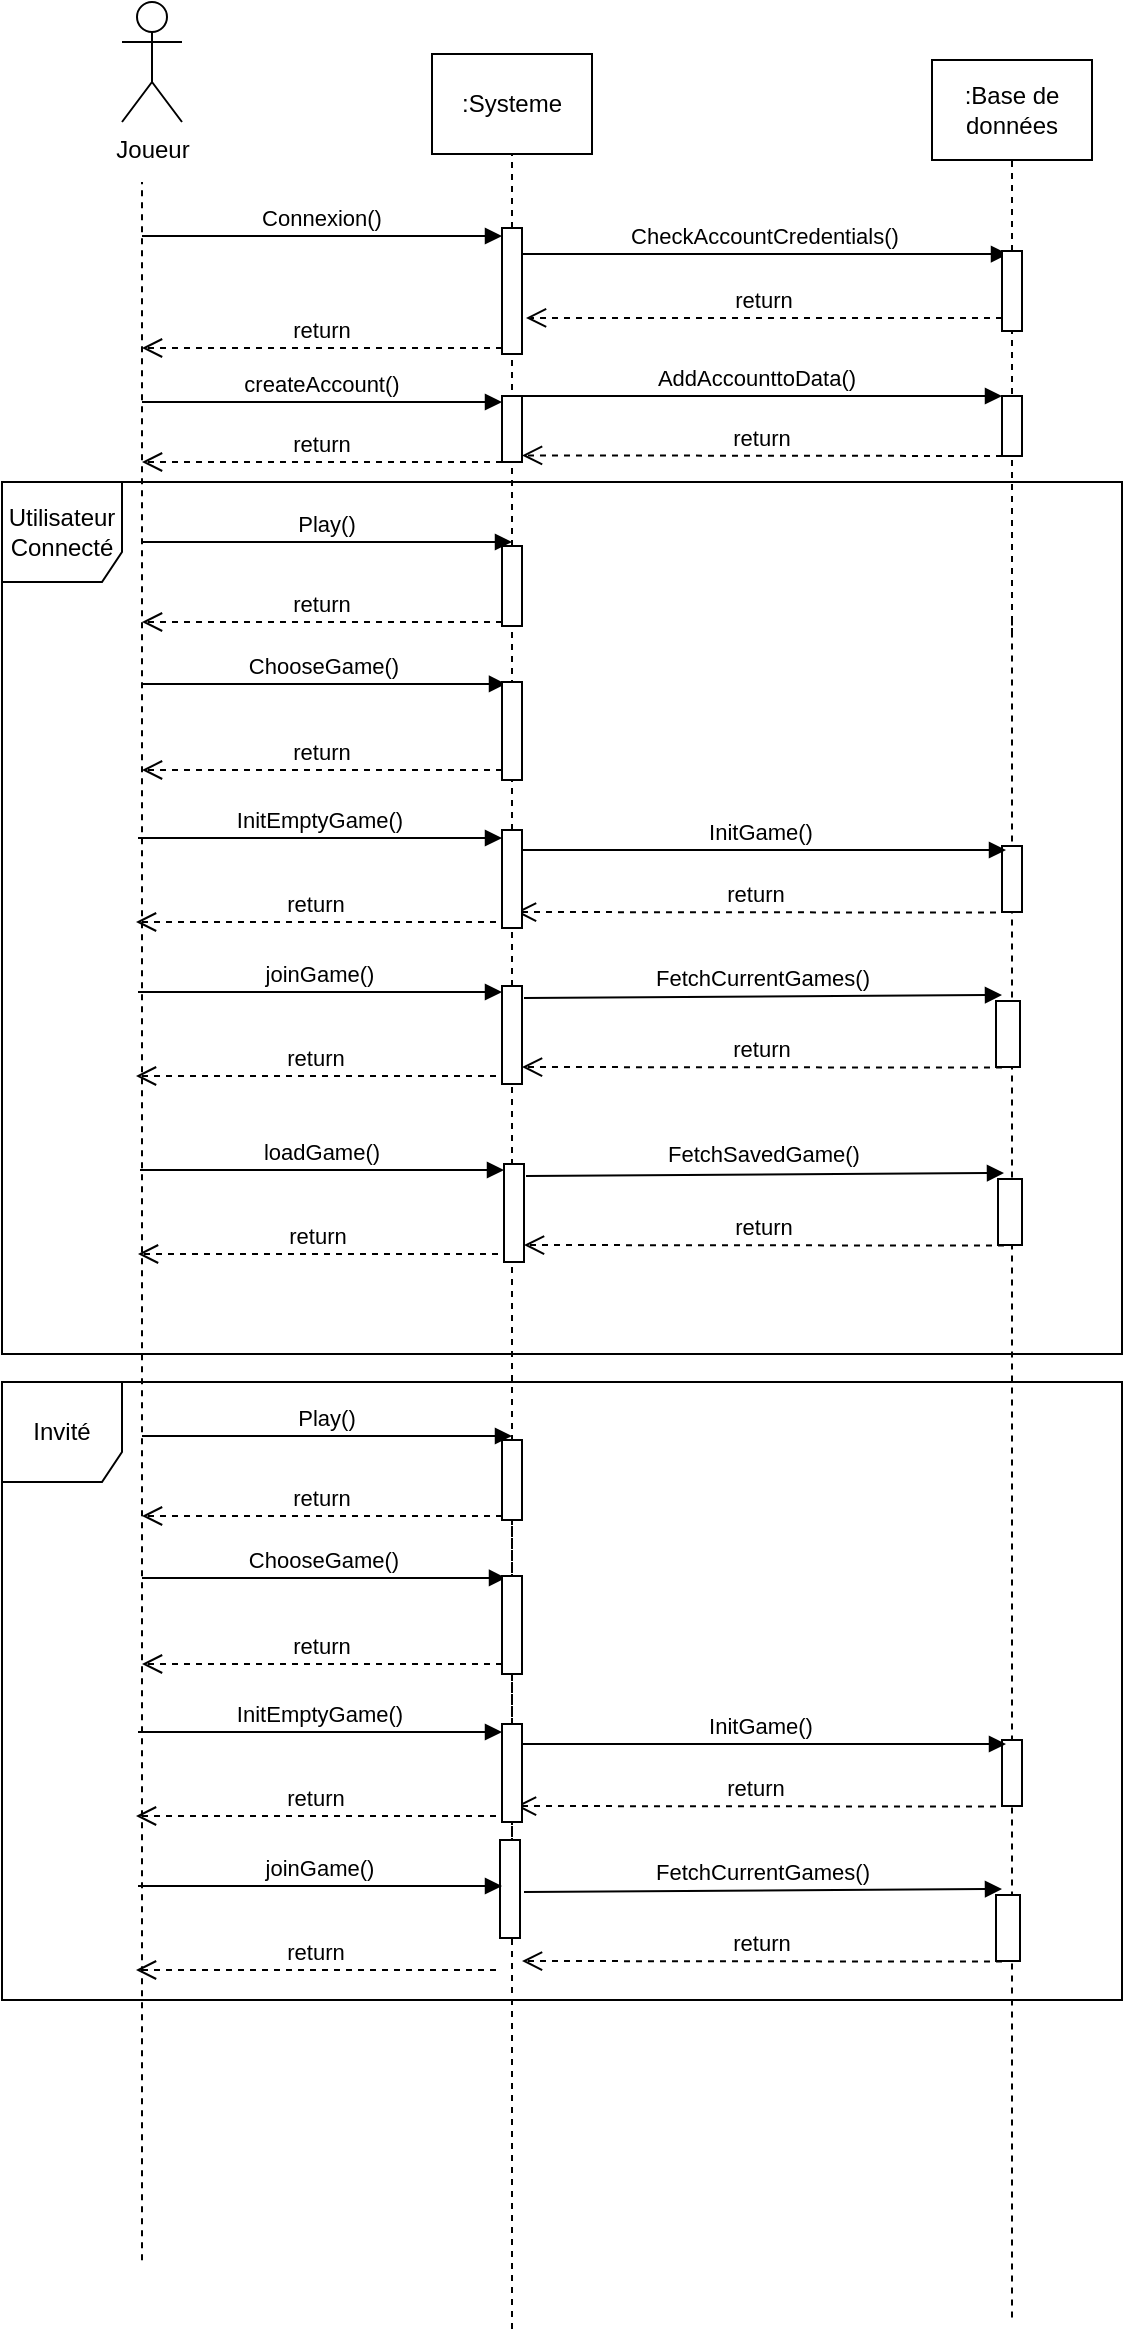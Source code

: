 <mxfile version="13.7.7" type="gitlab">
  <diagram id="kgpKYQtTHZ0yAKxKKP6v" name="Page-1">
    <mxGraphModel dx="981" dy="574" grid="0" gridSize="10" guides="1" tooltips="1" connect="1" arrows="1" fold="1" page="1" pageScale="1" pageWidth="1100" pageHeight="850" background="#ffffff" math="0" shadow="0">
      <root>
        <mxCell id="0" />
        <mxCell id="1" parent="0" />
        <mxCell id="LkClCWV3-tZvklI0jkfO-59" value="Invité" style="shape=umlFrame;whiteSpace=wrap;html=1;fillColor=none;width=60;height=50;" parent="1" vertex="1">
          <mxGeometry x="10" y="700" width="560" height="309" as="geometry" />
        </mxCell>
        <mxCell id="LkClCWV3-tZvklI0jkfO-49" value="Utilisateur Connecté" style="shape=umlFrame;whiteSpace=wrap;html=1;fillColor=none;width=60;height=50;" parent="1" vertex="1">
          <mxGeometry x="10" y="250" width="560" height="436" as="geometry" />
        </mxCell>
        <mxCell id="LkClCWV3-tZvklI0jkfO-1" value="Joueur" style="shape=umlActor;verticalLabelPosition=bottom;verticalAlign=top;html=1;outlineConnect=0;" parent="1" vertex="1">
          <mxGeometry x="70" y="10" width="30" height="60" as="geometry" />
        </mxCell>
        <mxCell id="LkClCWV3-tZvklI0jkfO-3" value="Connexion()" style="verticalAlign=bottom;endArrow=block;entryX=0;entryY=0;shadow=0;strokeWidth=1;" parent="1" edge="1">
          <mxGeometry relative="1" as="geometry">
            <mxPoint x="80" y="127" as="sourcePoint" />
            <mxPoint x="260" y="127.0" as="targetPoint" />
          </mxGeometry>
        </mxCell>
        <mxCell id="LkClCWV3-tZvklI0jkfO-4" value="return" style="verticalAlign=bottom;endArrow=open;dashed=1;endSize=8;shadow=0;strokeWidth=1;entryX=1.2;entryY=0.714;entryDx=0;entryDy=0;entryPerimeter=0;" parent="1" source="NwIOa7d9pvwit4-bKOf0-4" target="LkClCWV3-tZvklI0jkfO-11" edge="1">
          <mxGeometry relative="1" as="geometry">
            <mxPoint x="270" y="179" as="targetPoint" />
            <mxPoint x="450" y="179.0" as="sourcePoint" />
          </mxGeometry>
        </mxCell>
        <mxCell id="LkClCWV3-tZvklI0jkfO-6" value="" style="endArrow=none;dashed=1;html=1;" parent="1" edge="1">
          <mxGeometry width="50" height="50" relative="1" as="geometry">
            <mxPoint x="80" y="1139.138" as="sourcePoint" />
            <mxPoint x="80" y="100" as="targetPoint" />
          </mxGeometry>
        </mxCell>
        <mxCell id="LkClCWV3-tZvklI0jkfO-10" value="" style="endArrow=none;dashed=1;html=1;" parent="1" source="LkClCWV3-tZvklI0jkfO-11" edge="1">
          <mxGeometry width="50" height="50" relative="1" as="geometry">
            <mxPoint x="265" y="350" as="sourcePoint" />
            <mxPoint x="265" y="80" as="targetPoint" />
          </mxGeometry>
        </mxCell>
        <mxCell id="LkClCWV3-tZvklI0jkfO-11" value="" style="points=[];perimeter=orthogonalPerimeter;rounded=0;shadow=0;strokeWidth=1;" parent="1" vertex="1">
          <mxGeometry x="260" y="123" width="10" height="63" as="geometry" />
        </mxCell>
        <mxCell id="LkClCWV3-tZvklI0jkfO-12" value="" style="endArrow=none;dashed=1;html=1;" parent="1" source="NwIOa7d9pvwit4-bKOf0-10" target="LkClCWV3-tZvklI0jkfO-11" edge="1">
          <mxGeometry width="50" height="50" relative="1" as="geometry">
            <mxPoint x="265" y="660" as="sourcePoint" />
            <mxPoint x="265" y="80" as="targetPoint" />
          </mxGeometry>
        </mxCell>
        <mxCell id="LkClCWV3-tZvklI0jkfO-13" value=":Base de données" style="rounded=0;whiteSpace=wrap;html=1;" parent="1" vertex="1">
          <mxGeometry x="475" y="39" width="80" height="50" as="geometry" />
        </mxCell>
        <mxCell id="LkClCWV3-tZvklI0jkfO-15" value="" style="endArrow=none;dashed=1;html=1;" parent="1" source="NwIOa7d9pvwit4-bKOf0-4" edge="1">
          <mxGeometry width="50" height="50" relative="1" as="geometry">
            <mxPoint x="515" y="350" as="sourcePoint" />
            <mxPoint x="515" y="88" as="targetPoint" />
          </mxGeometry>
        </mxCell>
        <mxCell id="LkClCWV3-tZvklI0jkfO-17" value="" style="endArrow=none;dashed=1;html=1;" parent="1" edge="1">
          <mxGeometry width="50" height="50" relative="1" as="geometry">
            <mxPoint x="515" y="1167.69" as="sourcePoint" />
            <mxPoint x="515" y="320" as="targetPoint" />
          </mxGeometry>
        </mxCell>
        <mxCell id="LkClCWV3-tZvklI0jkfO-18" value=":Systeme" style="rounded=0;whiteSpace=wrap;html=1;" parent="1" vertex="1">
          <mxGeometry x="225" y="36" width="80" height="50" as="geometry" />
        </mxCell>
        <mxCell id="LkClCWV3-tZvklI0jkfO-26" value="createAccount()" style="verticalAlign=bottom;endArrow=block;entryX=0;entryY=0;shadow=0;strokeWidth=1;" parent="1" edge="1">
          <mxGeometry relative="1" as="geometry">
            <mxPoint x="80" y="210" as="sourcePoint" />
            <mxPoint x="260" y="210.0" as="targetPoint" />
          </mxGeometry>
        </mxCell>
        <mxCell id="LkClCWV3-tZvklI0jkfO-27" value="return" style="verticalAlign=bottom;endArrow=open;dashed=1;endSize=8;exitX=0;exitY=0.95;shadow=0;strokeWidth=1;" parent="1" edge="1">
          <mxGeometry relative="1" as="geometry">
            <mxPoint x="80" y="240" as="targetPoint" />
            <mxPoint x="260" y="240.0" as="sourcePoint" />
          </mxGeometry>
        </mxCell>
        <mxCell id="LkClCWV3-tZvklI0jkfO-28" value="" style="points=[];perimeter=orthogonalPerimeter;rounded=0;shadow=0;strokeWidth=1;" parent="1" vertex="1">
          <mxGeometry x="260" y="207" width="10" height="33" as="geometry" />
        </mxCell>
        <mxCell id="LkClCWV3-tZvklI0jkfO-30" value="Play()" style="verticalAlign=bottom;endArrow=block;shadow=0;strokeWidth=1;" parent="1" edge="1">
          <mxGeometry relative="1" as="geometry">
            <mxPoint x="80" y="280" as="sourcePoint" />
            <mxPoint x="265" y="280" as="targetPoint" />
            <Array as="points" />
            <mxPoint as="offset" />
          </mxGeometry>
        </mxCell>
        <mxCell id="LkClCWV3-tZvklI0jkfO-31" value="return" style="verticalAlign=bottom;endArrow=open;dashed=1;endSize=8;shadow=0;strokeWidth=1;" parent="1" source="NwIOa7d9pvwit4-bKOf0-10" edge="1">
          <mxGeometry relative="1" as="geometry">
            <mxPoint x="80" y="320" as="targetPoint" />
            <mxPoint x="510" y="320" as="sourcePoint" />
          </mxGeometry>
        </mxCell>
        <mxCell id="LkClCWV3-tZvklI0jkfO-35" value="" style="points=[];perimeter=orthogonalPerimeter;rounded=0;shadow=0;strokeWidth=1;" parent="1" vertex="1">
          <mxGeometry x="510" y="432" width="10" height="33" as="geometry" />
        </mxCell>
        <mxCell id="LkClCWV3-tZvklI0jkfO-43" value="" style="endArrow=none;dashed=1;html=1;" parent="1" edge="1">
          <mxGeometry width="50" height="50" relative="1" as="geometry">
            <mxPoint x="265" y="1173.552" as="sourcePoint" />
            <mxPoint x="265" y="550" as="targetPoint" />
          </mxGeometry>
        </mxCell>
        <mxCell id="NwIOa7d9pvwit4-bKOf0-3" value="CheckAccountCredentials()" style="verticalAlign=bottom;endArrow=block;entryX=0.3;entryY=0.038;shadow=0;strokeWidth=1;entryDx=0;entryDy=0;entryPerimeter=0;" parent="1" target="NwIOa7d9pvwit4-bKOf0-4" edge="1">
          <mxGeometry relative="1" as="geometry">
            <mxPoint x="270" y="136" as="sourcePoint" />
            <mxPoint x="450" y="137.0" as="targetPoint" />
          </mxGeometry>
        </mxCell>
        <mxCell id="NwIOa7d9pvwit4-bKOf0-4" value="" style="points=[];perimeter=orthogonalPerimeter;rounded=0;shadow=0;strokeWidth=1;" parent="1" vertex="1">
          <mxGeometry x="510" y="134.5" width="10" height="40" as="geometry" />
        </mxCell>
        <mxCell id="NwIOa7d9pvwit4-bKOf0-5" value="" style="endArrow=none;dashed=1;html=1;" parent="1" target="NwIOa7d9pvwit4-bKOf0-4" edge="1">
          <mxGeometry width="50" height="50" relative="1" as="geometry">
            <mxPoint x="515" y="326" as="sourcePoint" />
            <mxPoint x="515" y="88" as="targetPoint" />
          </mxGeometry>
        </mxCell>
        <mxCell id="NwIOa7d9pvwit4-bKOf0-6" value="return" style="verticalAlign=bottom;endArrow=open;dashed=1;endSize=8;exitX=0;exitY=0.95;shadow=0;strokeWidth=1;" parent="1" edge="1">
          <mxGeometry relative="1" as="geometry">
            <mxPoint x="80" y="183" as="targetPoint" />
            <mxPoint x="260" y="183.0" as="sourcePoint" />
          </mxGeometry>
        </mxCell>
        <mxCell id="NwIOa7d9pvwit4-bKOf0-7" value="AddAccounttoData()" style="verticalAlign=bottom;endArrow=block;entryX=0;entryY=0;shadow=0;strokeWidth=1;" parent="1" edge="1">
          <mxGeometry relative="1" as="geometry">
            <mxPoint x="265" y="207" as="sourcePoint" />
            <mxPoint x="510" y="207.0" as="targetPoint" />
          </mxGeometry>
        </mxCell>
        <mxCell id="NwIOa7d9pvwit4-bKOf0-8" value="return" style="verticalAlign=bottom;endArrow=open;dashed=1;endSize=8;exitX=0;exitY=0.95;shadow=0;strokeWidth=1;entryX=1;entryY=0.9;entryDx=0;entryDy=0;entryPerimeter=0;" parent="1" target="LkClCWV3-tZvklI0jkfO-28" edge="1">
          <mxGeometry relative="1" as="geometry">
            <mxPoint x="330" y="237" as="targetPoint" />
            <mxPoint x="510" y="237.0" as="sourcePoint" />
          </mxGeometry>
        </mxCell>
        <mxCell id="NwIOa7d9pvwit4-bKOf0-9" value="" style="points=[];perimeter=orthogonalPerimeter;rounded=0;shadow=0;strokeWidth=1;" parent="1" vertex="1">
          <mxGeometry x="510" y="207" width="10" height="30" as="geometry" />
        </mxCell>
        <mxCell id="NwIOa7d9pvwit4-bKOf0-10" value="" style="points=[];perimeter=orthogonalPerimeter;rounded=0;shadow=0;strokeWidth=1;" parent="1" vertex="1">
          <mxGeometry x="260" y="282" width="10" height="40" as="geometry" />
        </mxCell>
        <mxCell id="NwIOa7d9pvwit4-bKOf0-11" value="" style="endArrow=none;dashed=1;html=1;" parent="1" source="NwIOa7d9pvwit4-bKOf0-17" target="NwIOa7d9pvwit4-bKOf0-10" edge="1">
          <mxGeometry width="50" height="50" relative="1" as="geometry">
            <mxPoint x="265" y="520" as="sourcePoint" />
            <mxPoint x="265" y="186" as="targetPoint" />
          </mxGeometry>
        </mxCell>
        <mxCell id="NwIOa7d9pvwit4-bKOf0-12" value="ChooseGame()" style="verticalAlign=bottom;endArrow=block;shadow=0;strokeWidth=1;entryX=0.2;entryY=0.02;entryDx=0;entryDy=0;entryPerimeter=0;" parent="1" target="NwIOa7d9pvwit4-bKOf0-14" edge="1">
          <mxGeometry relative="1" as="geometry">
            <mxPoint x="80" y="351" as="sourcePoint" />
            <mxPoint x="265" y="354" as="targetPoint" />
            <Array as="points" />
            <mxPoint as="offset" />
          </mxGeometry>
        </mxCell>
        <mxCell id="NwIOa7d9pvwit4-bKOf0-13" value="return" style="verticalAlign=bottom;endArrow=open;dashed=1;endSize=8;shadow=0;strokeWidth=1;" parent="1" source="NwIOa7d9pvwit4-bKOf0-14" edge="1">
          <mxGeometry relative="1" as="geometry">
            <mxPoint x="80" y="394" as="targetPoint" />
            <mxPoint x="510" y="394" as="sourcePoint" />
          </mxGeometry>
        </mxCell>
        <mxCell id="NwIOa7d9pvwit4-bKOf0-14" value="" style="points=[];perimeter=orthogonalPerimeter;rounded=0;shadow=0;strokeWidth=1;" parent="1" vertex="1">
          <mxGeometry x="260" y="350" width="10" height="49" as="geometry" />
        </mxCell>
        <mxCell id="NwIOa7d9pvwit4-bKOf0-15" value="InitGame()" style="verticalAlign=bottom;endArrow=block;entryX=0;entryY=0;shadow=0;strokeWidth=1;" parent="1" edge="1">
          <mxGeometry relative="1" as="geometry">
            <mxPoint x="267" y="434" as="sourcePoint" />
            <mxPoint x="512" y="434.0" as="targetPoint" />
          </mxGeometry>
        </mxCell>
        <mxCell id="NwIOa7d9pvwit4-bKOf0-16" value="return" style="verticalAlign=bottom;endArrow=open;dashed=1;endSize=8;exitX=0;exitY=0.95;shadow=0;strokeWidth=1;entryX=1;entryY=0.9;entryDx=0;entryDy=0;entryPerimeter=0;" parent="1" edge="1">
          <mxGeometry relative="1" as="geometry">
            <mxPoint x="267" y="465.0" as="targetPoint" />
            <mxPoint x="507" y="465.3" as="sourcePoint" />
          </mxGeometry>
        </mxCell>
        <mxCell id="NwIOa7d9pvwit4-bKOf0-17" value="" style="points=[];perimeter=orthogonalPerimeter;rounded=0;shadow=0;strokeWidth=1;" parent="1" vertex="1">
          <mxGeometry x="260" y="424" width="10" height="49" as="geometry" />
        </mxCell>
        <mxCell id="NwIOa7d9pvwit4-bKOf0-18" value="" style="endArrow=none;dashed=1;html=1;" parent="1" target="NwIOa7d9pvwit4-bKOf0-17" edge="1">
          <mxGeometry width="50" height="50" relative="1" as="geometry">
            <mxPoint x="265" y="520" as="sourcePoint" />
            <mxPoint x="265" y="322" as="targetPoint" />
          </mxGeometry>
        </mxCell>
        <mxCell id="NwIOa7d9pvwit4-bKOf0-19" value="InitEmptyGame()" style="verticalAlign=bottom;endArrow=block;shadow=0;strokeWidth=1;entryX=0.2;entryY=0.02;entryDx=0;entryDy=0;entryPerimeter=0;" parent="1" edge="1">
          <mxGeometry relative="1" as="geometry">
            <mxPoint x="78" y="428.02" as="sourcePoint" />
            <mxPoint x="260" y="428" as="targetPoint" />
            <Array as="points" />
            <mxPoint as="offset" />
          </mxGeometry>
        </mxCell>
        <mxCell id="NwIOa7d9pvwit4-bKOf0-20" value="return" style="verticalAlign=bottom;endArrow=open;dashed=1;endSize=8;shadow=0;strokeWidth=1;" parent="1" edge="1">
          <mxGeometry relative="1" as="geometry">
            <mxPoint x="77" y="470" as="targetPoint" />
            <mxPoint x="257" y="470" as="sourcePoint" />
          </mxGeometry>
        </mxCell>
        <mxCell id="TH6nzmVZ2wGRoc9XE--y-1" value="" style="points=[];perimeter=orthogonalPerimeter;rounded=0;shadow=0;strokeWidth=1;" vertex="1" parent="1">
          <mxGeometry x="260" y="502" width="10" height="49" as="geometry" />
        </mxCell>
        <mxCell id="TH6nzmVZ2wGRoc9XE--y-2" value="joinGame()" style="verticalAlign=bottom;endArrow=block;shadow=0;strokeWidth=1;entryX=0.2;entryY=0.02;entryDx=0;entryDy=0;entryPerimeter=0;" edge="1" parent="1">
          <mxGeometry relative="1" as="geometry">
            <mxPoint x="78" y="505.02" as="sourcePoint" />
            <mxPoint x="260" y="505" as="targetPoint" />
            <Array as="points" />
            <mxPoint as="offset" />
          </mxGeometry>
        </mxCell>
        <mxCell id="TH6nzmVZ2wGRoc9XE--y-3" value="return" style="verticalAlign=bottom;endArrow=open;dashed=1;endSize=8;shadow=0;strokeWidth=1;" edge="1" parent="1">
          <mxGeometry relative="1" as="geometry">
            <mxPoint x="77" y="547" as="targetPoint" />
            <mxPoint x="257" y="547" as="sourcePoint" />
          </mxGeometry>
        </mxCell>
        <mxCell id="TH6nzmVZ2wGRoc9XE--y-4" value="" style="points=[];perimeter=orthogonalPerimeter;rounded=0;shadow=0;strokeWidth=1;" vertex="1" parent="1">
          <mxGeometry x="507" y="509.5" width="12" height="33" as="geometry" />
        </mxCell>
        <mxCell id="TH6nzmVZ2wGRoc9XE--y-5" value="FetchCurrentGames()" style="verticalAlign=bottom;endArrow=block;shadow=0;strokeWidth=1;exitX=1.1;exitY=0.122;exitDx=0;exitDy=0;exitPerimeter=0;" edge="1" parent="1" source="TH6nzmVZ2wGRoc9XE--y-1">
          <mxGeometry relative="1" as="geometry">
            <mxPoint x="270" y="506" as="sourcePoint" />
            <mxPoint x="510" y="506.5" as="targetPoint" />
          </mxGeometry>
        </mxCell>
        <mxCell id="TH6nzmVZ2wGRoc9XE--y-6" value="return" style="verticalAlign=bottom;endArrow=open;dashed=1;endSize=8;exitX=0;exitY=0.95;shadow=0;strokeWidth=1;entryX=1;entryY=0.9;entryDx=0;entryDy=0;entryPerimeter=0;" edge="1" parent="1">
          <mxGeometry relative="1" as="geometry">
            <mxPoint x="270" y="542.5" as="targetPoint" />
            <mxPoint x="510" y="542.8" as="sourcePoint" />
          </mxGeometry>
        </mxCell>
        <mxCell id="TH6nzmVZ2wGRoc9XE--y-8" value="" style="points=[];perimeter=orthogonalPerimeter;rounded=0;shadow=0;strokeWidth=1;" vertex="1" parent="1">
          <mxGeometry x="261" y="591" width="10" height="49" as="geometry" />
        </mxCell>
        <mxCell id="TH6nzmVZ2wGRoc9XE--y-9" value="loadGame()" style="verticalAlign=bottom;endArrow=block;shadow=0;strokeWidth=1;entryX=0.2;entryY=0.02;entryDx=0;entryDy=0;entryPerimeter=0;" edge="1" parent="1">
          <mxGeometry relative="1" as="geometry">
            <mxPoint x="79" y="594.02" as="sourcePoint" />
            <mxPoint x="261" y="594" as="targetPoint" />
            <Array as="points" />
            <mxPoint as="offset" />
          </mxGeometry>
        </mxCell>
        <mxCell id="TH6nzmVZ2wGRoc9XE--y-10" value="return" style="verticalAlign=bottom;endArrow=open;dashed=1;endSize=8;shadow=0;strokeWidth=1;" edge="1" parent="1">
          <mxGeometry relative="1" as="geometry">
            <mxPoint x="78" y="636" as="targetPoint" />
            <mxPoint x="258" y="636" as="sourcePoint" />
          </mxGeometry>
        </mxCell>
        <mxCell id="TH6nzmVZ2wGRoc9XE--y-11" value="" style="points=[];perimeter=orthogonalPerimeter;rounded=0;shadow=0;strokeWidth=1;" vertex="1" parent="1">
          <mxGeometry x="508" y="598.5" width="12" height="33" as="geometry" />
        </mxCell>
        <mxCell id="TH6nzmVZ2wGRoc9XE--y-12" value="FetchSavedGame()" style="verticalAlign=bottom;endArrow=block;shadow=0;strokeWidth=1;exitX=1.1;exitY=0.122;exitDx=0;exitDy=0;exitPerimeter=0;" edge="1" parent="1" source="TH6nzmVZ2wGRoc9XE--y-8">
          <mxGeometry x="-0.004" y="1" relative="1" as="geometry">
            <mxPoint x="271" y="595" as="sourcePoint" />
            <mxPoint x="511" y="595.5" as="targetPoint" />
            <mxPoint as="offset" />
          </mxGeometry>
        </mxCell>
        <mxCell id="TH6nzmVZ2wGRoc9XE--y-13" value="return" style="verticalAlign=bottom;endArrow=open;dashed=1;endSize=8;exitX=0;exitY=0.95;shadow=0;strokeWidth=1;entryX=1;entryY=0.9;entryDx=0;entryDy=0;entryPerimeter=0;" edge="1" parent="1">
          <mxGeometry relative="1" as="geometry">
            <mxPoint x="271" y="631.5" as="targetPoint" />
            <mxPoint x="511" y="631.8" as="sourcePoint" />
          </mxGeometry>
        </mxCell>
        <mxCell id="TH6nzmVZ2wGRoc9XE--y-14" value="Play()" style="verticalAlign=bottom;endArrow=block;shadow=0;strokeWidth=1;" edge="1" parent="1">
          <mxGeometry relative="1" as="geometry">
            <mxPoint x="80" y="727" as="sourcePoint" />
            <mxPoint x="265" y="727" as="targetPoint" />
            <Array as="points" />
            <mxPoint as="offset" />
          </mxGeometry>
        </mxCell>
        <mxCell id="TH6nzmVZ2wGRoc9XE--y-15" value="return" style="verticalAlign=bottom;endArrow=open;dashed=1;endSize=8;shadow=0;strokeWidth=1;" edge="1" parent="1" source="TH6nzmVZ2wGRoc9XE--y-17">
          <mxGeometry relative="1" as="geometry">
            <mxPoint x="80" y="767" as="targetPoint" />
            <mxPoint x="510" y="767" as="sourcePoint" />
          </mxGeometry>
        </mxCell>
        <mxCell id="TH6nzmVZ2wGRoc9XE--y-16" value="" style="points=[];perimeter=orthogonalPerimeter;rounded=0;shadow=0;strokeWidth=1;" vertex="1" parent="1">
          <mxGeometry x="510" y="879" width="10" height="33" as="geometry" />
        </mxCell>
        <mxCell id="TH6nzmVZ2wGRoc9XE--y-17" value="" style="points=[];perimeter=orthogonalPerimeter;rounded=0;shadow=0;strokeWidth=1;" vertex="1" parent="1">
          <mxGeometry x="260" y="729" width="10" height="40" as="geometry" />
        </mxCell>
        <mxCell id="TH6nzmVZ2wGRoc9XE--y-18" value="" style="endArrow=none;dashed=1;html=1;" edge="1" parent="1" source="TH6nzmVZ2wGRoc9XE--y-24" target="TH6nzmVZ2wGRoc9XE--y-17">
          <mxGeometry width="50" height="50" relative="1" as="geometry">
            <mxPoint x="265" y="967" as="sourcePoint" />
            <mxPoint x="265" y="633" as="targetPoint" />
          </mxGeometry>
        </mxCell>
        <mxCell id="TH6nzmVZ2wGRoc9XE--y-19" value="ChooseGame()" style="verticalAlign=bottom;endArrow=block;shadow=0;strokeWidth=1;entryX=0.2;entryY=0.02;entryDx=0;entryDy=0;entryPerimeter=0;" edge="1" parent="1" target="TH6nzmVZ2wGRoc9XE--y-21">
          <mxGeometry relative="1" as="geometry">
            <mxPoint x="80" y="798" as="sourcePoint" />
            <mxPoint x="265" y="801" as="targetPoint" />
            <Array as="points" />
            <mxPoint as="offset" />
          </mxGeometry>
        </mxCell>
        <mxCell id="TH6nzmVZ2wGRoc9XE--y-20" value="return" style="verticalAlign=bottom;endArrow=open;dashed=1;endSize=8;shadow=0;strokeWidth=1;" edge="1" parent="1" source="TH6nzmVZ2wGRoc9XE--y-21">
          <mxGeometry relative="1" as="geometry">
            <mxPoint x="80" y="841" as="targetPoint" />
            <mxPoint x="510" y="841" as="sourcePoint" />
          </mxGeometry>
        </mxCell>
        <mxCell id="TH6nzmVZ2wGRoc9XE--y-21" value="" style="points=[];perimeter=orthogonalPerimeter;rounded=0;shadow=0;strokeWidth=1;" vertex="1" parent="1">
          <mxGeometry x="260" y="797" width="10" height="49" as="geometry" />
        </mxCell>
        <mxCell id="TH6nzmVZ2wGRoc9XE--y-22" value="InitGame()" style="verticalAlign=bottom;endArrow=block;entryX=0;entryY=0;shadow=0;strokeWidth=1;" edge="1" parent="1">
          <mxGeometry relative="1" as="geometry">
            <mxPoint x="267" y="881" as="sourcePoint" />
            <mxPoint x="512" y="881.0" as="targetPoint" />
          </mxGeometry>
        </mxCell>
        <mxCell id="TH6nzmVZ2wGRoc9XE--y-23" value="return" style="verticalAlign=bottom;endArrow=open;dashed=1;endSize=8;exitX=0;exitY=0.95;shadow=0;strokeWidth=1;entryX=1;entryY=0.9;entryDx=0;entryDy=0;entryPerimeter=0;" edge="1" parent="1">
          <mxGeometry relative="1" as="geometry">
            <mxPoint x="267" y="912" as="targetPoint" />
            <mxPoint x="507" y="912.3" as="sourcePoint" />
          </mxGeometry>
        </mxCell>
        <mxCell id="TH6nzmVZ2wGRoc9XE--y-24" value="" style="points=[];perimeter=orthogonalPerimeter;rounded=0;shadow=0;strokeWidth=1;" vertex="1" parent="1">
          <mxGeometry x="260" y="871" width="10" height="49" as="geometry" />
        </mxCell>
        <mxCell id="TH6nzmVZ2wGRoc9XE--y-25" value="" style="endArrow=none;dashed=1;html=1;" edge="1" parent="1" target="TH6nzmVZ2wGRoc9XE--y-24">
          <mxGeometry width="50" height="50" relative="1" as="geometry">
            <mxPoint x="265" y="967" as="sourcePoint" />
            <mxPoint x="265" y="769" as="targetPoint" />
          </mxGeometry>
        </mxCell>
        <mxCell id="TH6nzmVZ2wGRoc9XE--y-26" value="InitEmptyGame()" style="verticalAlign=bottom;endArrow=block;shadow=0;strokeWidth=1;entryX=0.2;entryY=0.02;entryDx=0;entryDy=0;entryPerimeter=0;" edge="1" parent="1">
          <mxGeometry relative="1" as="geometry">
            <mxPoint x="78" y="875.02" as="sourcePoint" />
            <mxPoint x="260" y="875.0" as="targetPoint" />
            <Array as="points" />
            <mxPoint as="offset" />
          </mxGeometry>
        </mxCell>
        <mxCell id="TH6nzmVZ2wGRoc9XE--y-27" value="return" style="verticalAlign=bottom;endArrow=open;dashed=1;endSize=8;shadow=0;strokeWidth=1;" edge="1" parent="1">
          <mxGeometry relative="1" as="geometry">
            <mxPoint x="77" y="917" as="targetPoint" />
            <mxPoint x="257" y="917" as="sourcePoint" />
          </mxGeometry>
        </mxCell>
        <mxCell id="TH6nzmVZ2wGRoc9XE--y-28" value="" style="points=[];perimeter=orthogonalPerimeter;rounded=0;shadow=0;strokeWidth=1;" vertex="1" parent="1">
          <mxGeometry x="259" y="929" width="10" height="49" as="geometry" />
        </mxCell>
        <mxCell id="TH6nzmVZ2wGRoc9XE--y-29" value="joinGame()" style="verticalAlign=bottom;endArrow=block;shadow=0;strokeWidth=1;entryX=0.2;entryY=0.02;entryDx=0;entryDy=0;entryPerimeter=0;" edge="1" parent="1">
          <mxGeometry relative="1" as="geometry">
            <mxPoint x="78" y="952.02" as="sourcePoint" />
            <mxPoint x="260" y="952" as="targetPoint" />
            <Array as="points" />
            <mxPoint as="offset" />
          </mxGeometry>
        </mxCell>
        <mxCell id="TH6nzmVZ2wGRoc9XE--y-30" value="return" style="verticalAlign=bottom;endArrow=open;dashed=1;endSize=8;shadow=0;strokeWidth=1;" edge="1" parent="1">
          <mxGeometry relative="1" as="geometry">
            <mxPoint x="77" y="994" as="targetPoint" />
            <mxPoint x="257" y="994" as="sourcePoint" />
          </mxGeometry>
        </mxCell>
        <mxCell id="TH6nzmVZ2wGRoc9XE--y-31" value="" style="points=[];perimeter=orthogonalPerimeter;rounded=0;shadow=0;strokeWidth=1;" vertex="1" parent="1">
          <mxGeometry x="507" y="956.5" width="12" height="33" as="geometry" />
        </mxCell>
        <mxCell id="TH6nzmVZ2wGRoc9XE--y-32" value="FetchCurrentGames()" style="verticalAlign=bottom;endArrow=block;shadow=0;strokeWidth=1;exitX=1.1;exitY=0.122;exitDx=0;exitDy=0;exitPerimeter=0;" edge="1" parent="1">
          <mxGeometry relative="1" as="geometry">
            <mxPoint x="271" y="954.978" as="sourcePoint" />
            <mxPoint x="510" y="953.5" as="targetPoint" />
          </mxGeometry>
        </mxCell>
        <mxCell id="TH6nzmVZ2wGRoc9XE--y-33" value="return" style="verticalAlign=bottom;endArrow=open;dashed=1;endSize=8;exitX=0;exitY=0.95;shadow=0;strokeWidth=1;entryX=1;entryY=0.9;entryDx=0;entryDy=0;entryPerimeter=0;" edge="1" parent="1">
          <mxGeometry relative="1" as="geometry">
            <mxPoint x="270" y="989.5" as="targetPoint" />
            <mxPoint x="510" y="989.8" as="sourcePoint" />
          </mxGeometry>
        </mxCell>
      </root>
    </mxGraphModel>
  </diagram>
</mxfile>
